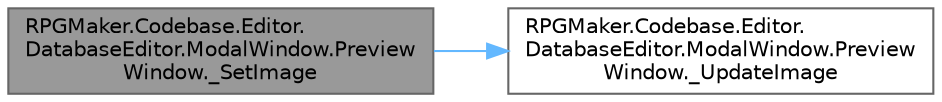 digraph "RPGMaker.Codebase.Editor.DatabaseEditor.ModalWindow.PreviewWindow._SetImage"
{
 // LATEX_PDF_SIZE
  bgcolor="transparent";
  edge [fontname=Helvetica,fontsize=10,labelfontname=Helvetica,labelfontsize=10];
  node [fontname=Helvetica,fontsize=10,shape=box,height=0.2,width=0.4];
  rankdir="LR";
  Node1 [id="Node000001",label="RPGMaker.Codebase.Editor.\lDatabaseEditor.ModalWindow.Preview\lWindow._SetImage",height=0.2,width=0.4,color="gray40", fillcolor="grey60", style="filled", fontcolor="black",tooltip="😁 画像設定"];
  Node1 -> Node2 [id="edge1_Node000001_Node000002",color="steelblue1",style="solid",tooltip=" "];
  Node2 [id="Node000002",label="RPGMaker.Codebase.Editor.\lDatabaseEditor.ModalWindow.Preview\lWindow._UpdateImage",height=0.2,width=0.4,color="grey40", fillcolor="white", style="filled",URL="$da/d73/class_r_p_g_maker_1_1_codebase_1_1_editor_1_1_database_editor_1_1_modal_window_1_1_preview_window.html#aa041994f14bb00edb0b4a851baf49bad",tooltip="😁 画像更新"];
}
